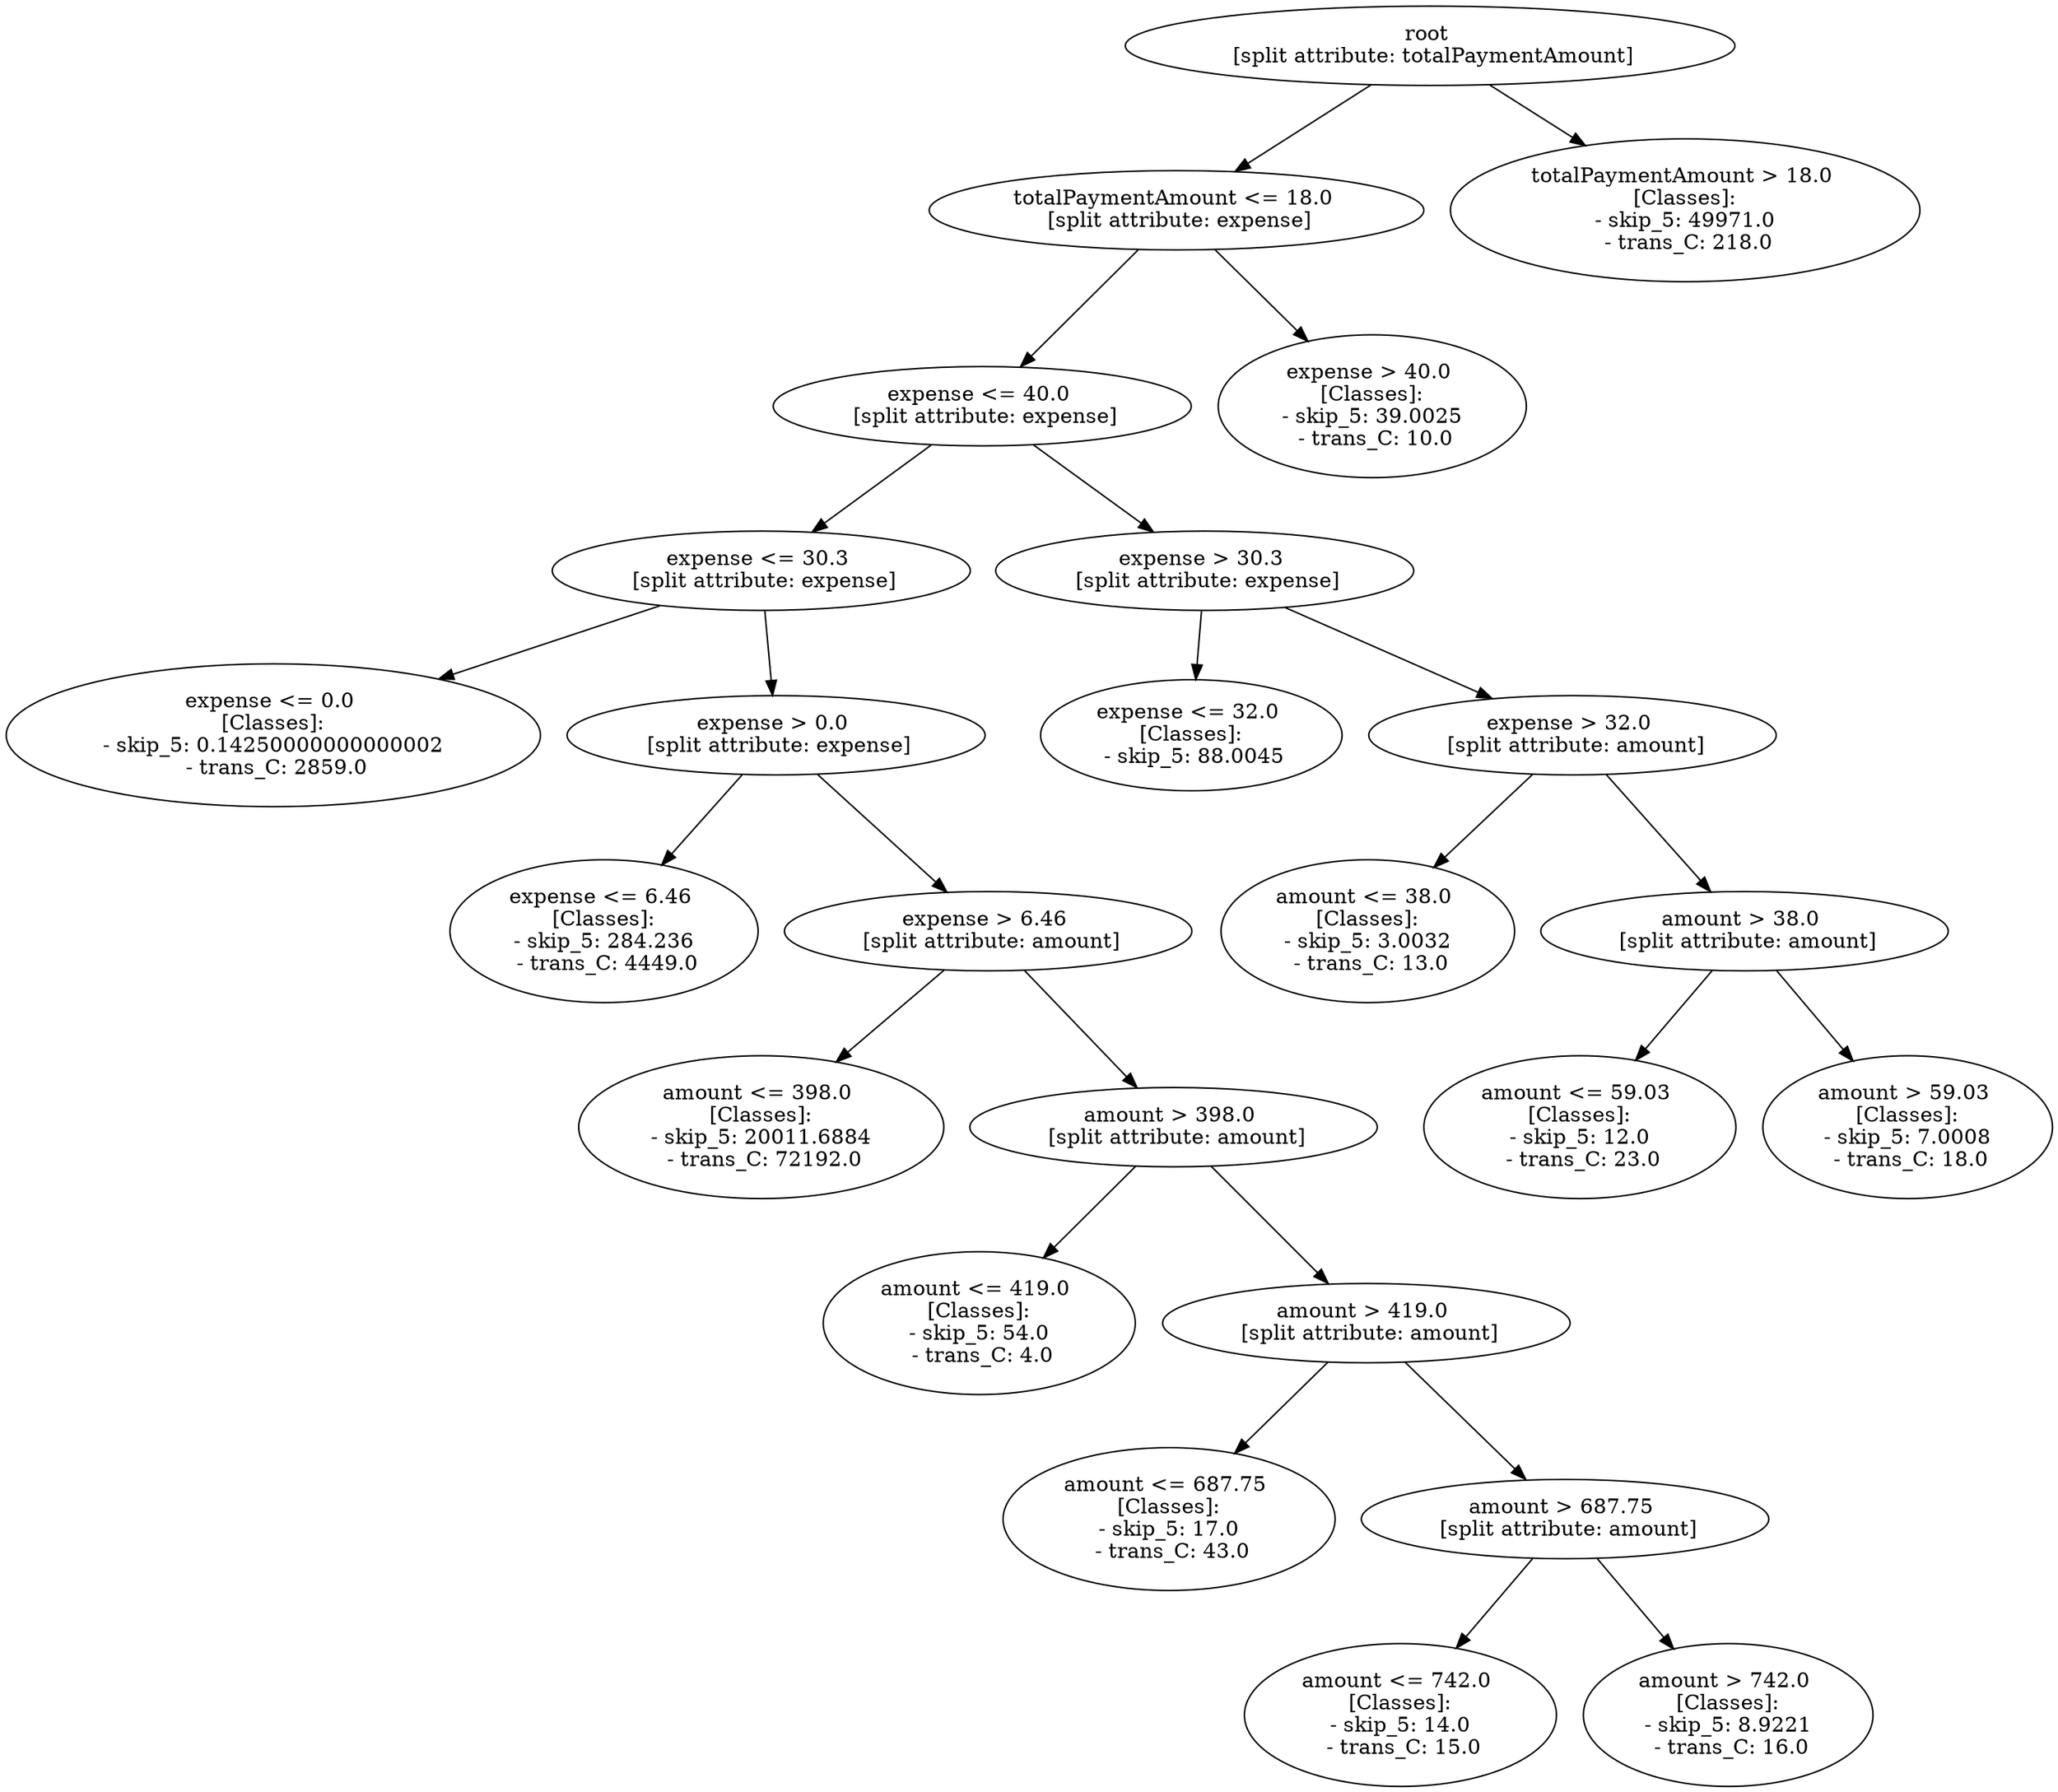 // Road_Traffic_Fine_Management_Process-p_5-1
digraph "Road_Traffic_Fine_Management_Process-p_5-1" {
	"338e5484-2ea7-496d-95a4-5b3f49e230a8" [label="root 
 [split attribute: totalPaymentAmount]"]
	"cfc11da1-7fc9-4843-aaf3-5278a2c82a2d" [label="totalPaymentAmount <= 18.0 
 [split attribute: expense]"]
	"338e5484-2ea7-496d-95a4-5b3f49e230a8" -> "cfc11da1-7fc9-4843-aaf3-5278a2c82a2d"
	"bd17fa69-eba1-49d1-9c3f-d9844fee67f0" [label="expense <= 40.0 
 [split attribute: expense]"]
	"cfc11da1-7fc9-4843-aaf3-5278a2c82a2d" -> "bd17fa69-eba1-49d1-9c3f-d9844fee67f0"
	"7983837f-cd44-48b2-80a7-966ff1fbbed9" [label="expense <= 30.3 
 [split attribute: expense]"]
	"bd17fa69-eba1-49d1-9c3f-d9844fee67f0" -> "7983837f-cd44-48b2-80a7-966ff1fbbed9"
	"b599821f-8d5a-475d-b934-57b120d67aee" [label="expense <= 0.0 
 [Classes]: 
 - skip_5: 0.14250000000000002 
 - trans_C: 2859.0"]
	"7983837f-cd44-48b2-80a7-966ff1fbbed9" -> "b599821f-8d5a-475d-b934-57b120d67aee"
	"18353005-b457-4b3a-ad49-17503409c267" [label="expense > 0.0 
 [split attribute: expense]"]
	"7983837f-cd44-48b2-80a7-966ff1fbbed9" -> "18353005-b457-4b3a-ad49-17503409c267"
	"baa1e7db-f281-4773-9832-6841227ffe10" [label="expense <= 6.46 
 [Classes]: 
 - skip_5: 284.236 
 - trans_C: 4449.0"]
	"18353005-b457-4b3a-ad49-17503409c267" -> "baa1e7db-f281-4773-9832-6841227ffe10"
	"f08f6a8f-9bbe-4b06-a4e2-f1478a1de621" [label="expense > 6.46 
 [split attribute: amount]"]
	"18353005-b457-4b3a-ad49-17503409c267" -> "f08f6a8f-9bbe-4b06-a4e2-f1478a1de621"
	"51d64b69-a7f3-4f19-9af6-a2b6e75f2378" [label="amount <= 398.0 
 [Classes]: 
 - skip_5: 20011.6884 
 - trans_C: 72192.0"]
	"f08f6a8f-9bbe-4b06-a4e2-f1478a1de621" -> "51d64b69-a7f3-4f19-9af6-a2b6e75f2378"
	"7edd5473-0bab-4fb8-a868-bb26a7bfc9a9" [label="amount > 398.0 
 [split attribute: amount]"]
	"f08f6a8f-9bbe-4b06-a4e2-f1478a1de621" -> "7edd5473-0bab-4fb8-a868-bb26a7bfc9a9"
	"9bbd562b-eec9-4b9e-b99f-9f28ffe6e2a2" [label="amount <= 419.0 
 [Classes]: 
 - skip_5: 54.0 
 - trans_C: 4.0"]
	"7edd5473-0bab-4fb8-a868-bb26a7bfc9a9" -> "9bbd562b-eec9-4b9e-b99f-9f28ffe6e2a2"
	"eaa9847e-9dbf-4425-80a7-f4c4166e7027" [label="amount > 419.0 
 [split attribute: amount]"]
	"7edd5473-0bab-4fb8-a868-bb26a7bfc9a9" -> "eaa9847e-9dbf-4425-80a7-f4c4166e7027"
	"7c47c9b0-55a7-44b3-b954-aa566c7e50ca" [label="amount <= 687.75 
 [Classes]: 
 - skip_5: 17.0 
 - trans_C: 43.0"]
	"eaa9847e-9dbf-4425-80a7-f4c4166e7027" -> "7c47c9b0-55a7-44b3-b954-aa566c7e50ca"
	"d76e29b6-186f-4cdb-83ad-666ae24831d7" [label="amount > 687.75 
 [split attribute: amount]"]
	"eaa9847e-9dbf-4425-80a7-f4c4166e7027" -> "d76e29b6-186f-4cdb-83ad-666ae24831d7"
	"88d62edc-b690-40ca-8db8-83c2a573ee91" [label="amount <= 742.0 
 [Classes]: 
 - skip_5: 14.0 
 - trans_C: 15.0"]
	"d76e29b6-186f-4cdb-83ad-666ae24831d7" -> "88d62edc-b690-40ca-8db8-83c2a573ee91"
	"55f16c46-f948-4e87-b412-b318cf1b4a4e" [label="amount > 742.0 
 [Classes]: 
 - skip_5: 8.9221 
 - trans_C: 16.0"]
	"d76e29b6-186f-4cdb-83ad-666ae24831d7" -> "55f16c46-f948-4e87-b412-b318cf1b4a4e"
	"d237affc-8ca9-4163-9333-ccccf6ec46a9" [label="expense > 30.3 
 [split attribute: expense]"]
	"bd17fa69-eba1-49d1-9c3f-d9844fee67f0" -> "d237affc-8ca9-4163-9333-ccccf6ec46a9"
	"3d1f2805-7fcb-470c-a31e-a0c75b059ce7" [label="expense <= 32.0 
 [Classes]: 
 - skip_5: 88.0045"]
	"d237affc-8ca9-4163-9333-ccccf6ec46a9" -> "3d1f2805-7fcb-470c-a31e-a0c75b059ce7"
	"223fe797-d449-4843-a9d8-d02a4ab1e7c2" [label="expense > 32.0 
 [split attribute: amount]"]
	"d237affc-8ca9-4163-9333-ccccf6ec46a9" -> "223fe797-d449-4843-a9d8-d02a4ab1e7c2"
	"7c93d642-5509-4724-b63c-1ae71488560a" [label="amount <= 38.0 
 [Classes]: 
 - skip_5: 3.0032 
 - trans_C: 13.0"]
	"223fe797-d449-4843-a9d8-d02a4ab1e7c2" -> "7c93d642-5509-4724-b63c-1ae71488560a"
	"f65daefe-4617-4fc1-81cb-29765d0cdca5" [label="amount > 38.0 
 [split attribute: amount]"]
	"223fe797-d449-4843-a9d8-d02a4ab1e7c2" -> "f65daefe-4617-4fc1-81cb-29765d0cdca5"
	"fe78c7aa-744d-4d57-aa35-fe92aabe789e" [label="amount <= 59.03 
 [Classes]: 
 - skip_5: 12.0 
 - trans_C: 23.0"]
	"f65daefe-4617-4fc1-81cb-29765d0cdca5" -> "fe78c7aa-744d-4d57-aa35-fe92aabe789e"
	"61599522-a28f-4dec-9c9e-3df4882d9633" [label="amount > 59.03 
 [Classes]: 
 - skip_5: 7.0008 
 - trans_C: 18.0"]
	"f65daefe-4617-4fc1-81cb-29765d0cdca5" -> "61599522-a28f-4dec-9c9e-3df4882d9633"
	"ab688dd9-586d-4056-82d2-3394ea125dd3" [label="expense > 40.0 
 [Classes]: 
 - skip_5: 39.0025 
 - trans_C: 10.0"]
	"cfc11da1-7fc9-4843-aaf3-5278a2c82a2d" -> "ab688dd9-586d-4056-82d2-3394ea125dd3"
	"6c2eafc5-77b9-414e-b336-375b7c1f88d4" [label="totalPaymentAmount > 18.0 
 [Classes]: 
 - skip_5: 49971.0 
 - trans_C: 218.0"]
	"338e5484-2ea7-496d-95a4-5b3f49e230a8" -> "6c2eafc5-77b9-414e-b336-375b7c1f88d4"
}
